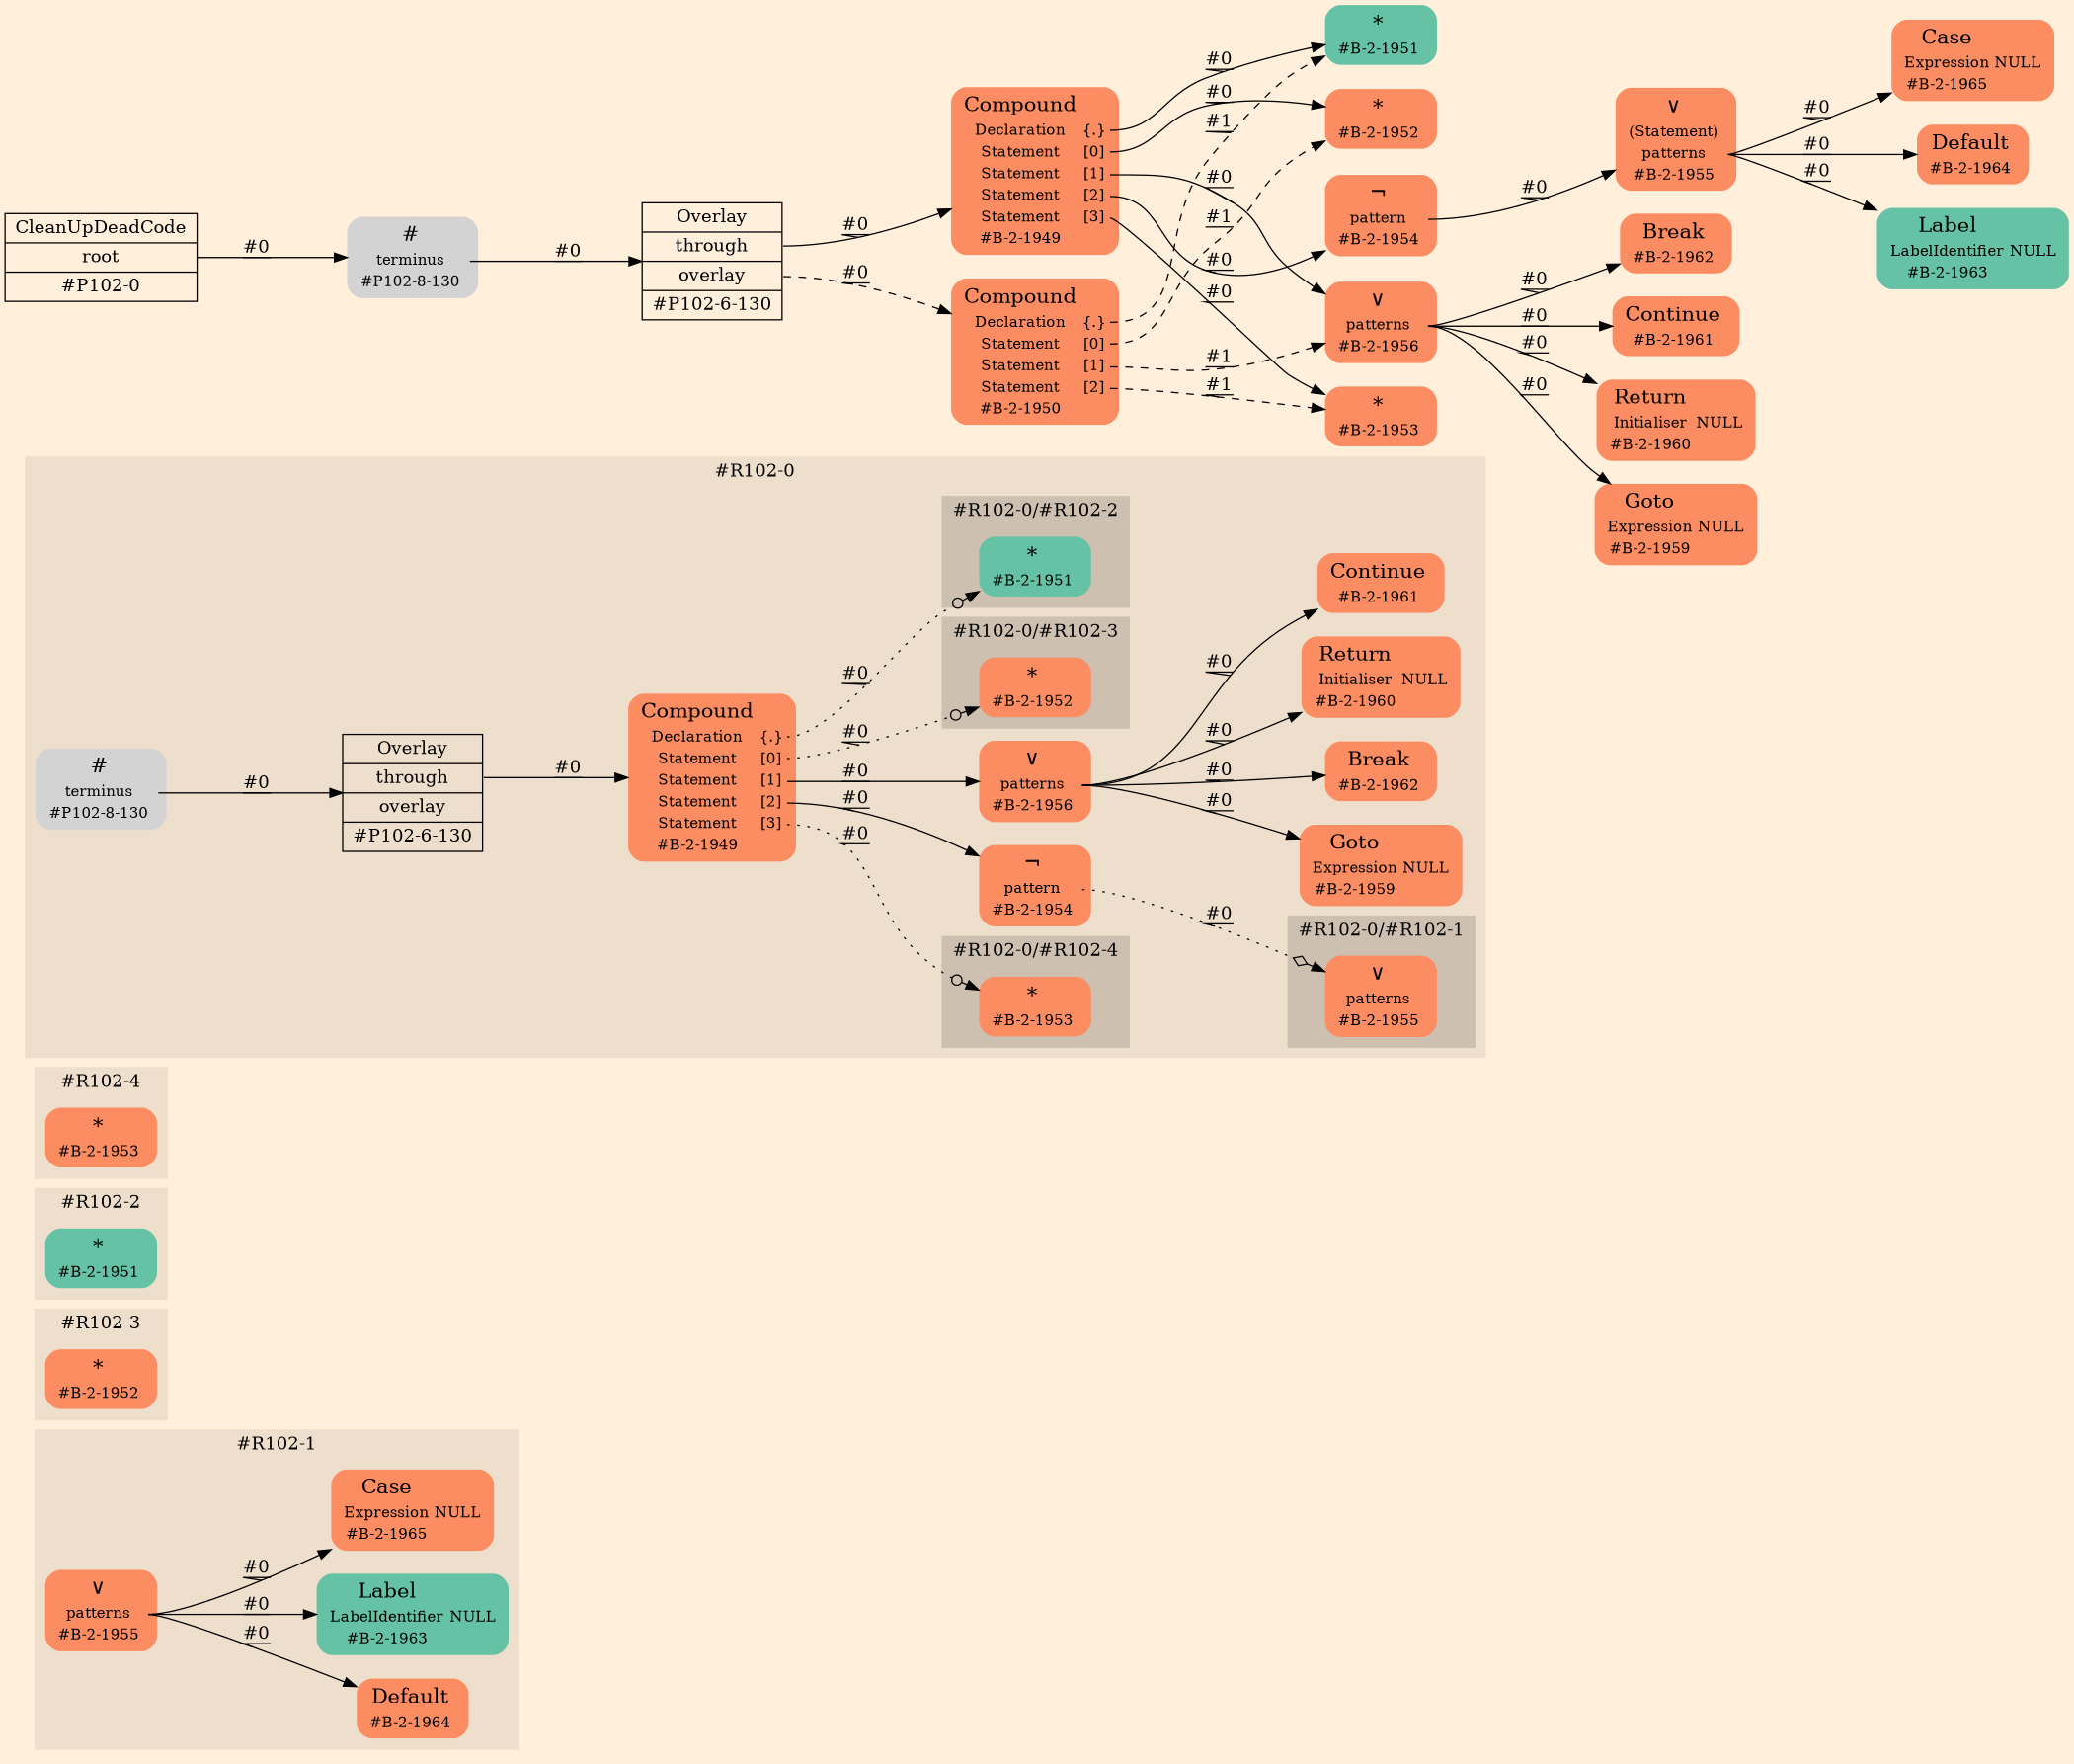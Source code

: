 digraph Inferno {
graph [
    rankdir = "LR"
    ranksep = 1.0
    size = "14,20"
    bgcolor = antiquewhite1
    color = black
    fontcolor = black
];
node [
];
// -------------------- figure #R102-1 --------------------
subgraph "cluster#R102-1" {
    label = "#R102-1"
    style = "filled"
    color = antiquewhite2
    "#R102-1/#B-2-1965" [
        shape = "plaintext"
        fillcolor = "/set28/2"
        label = <<TABLE BORDER="0" CELLBORDER="0" CELLSPACING="0">
         <TR><TD><FONT POINT-SIZE="16.0">Case</FONT></TD><TD></TD></TR>
         <TR><TD>Expression</TD><TD PORT="port0">NULL</TD></TR>
         <TR><TD>#B-2-1965</TD><TD PORT="port1"></TD></TR>
        </TABLE>>
        style = "rounded,filled"
        fontsize = "12"
    ];
    
    "#R102-1/#B-2-1964" [
        shape = "plaintext"
        fillcolor = "/set28/2"
        label = <<TABLE BORDER="0" CELLBORDER="0" CELLSPACING="0">
         <TR><TD><FONT POINT-SIZE="16.0">Default</FONT></TD><TD></TD></TR>
         <TR><TD>#B-2-1964</TD><TD PORT="port0"></TD></TR>
        </TABLE>>
        style = "rounded,filled"
        fontsize = "12"
    ];
    
    "#R102-1/#B-2-1963" [
        shape = "plaintext"
        fillcolor = "/set28/1"
        label = <<TABLE BORDER="0" CELLBORDER="0" CELLSPACING="0">
         <TR><TD><FONT POINT-SIZE="16.0">Label</FONT></TD><TD></TD></TR>
         <TR><TD>LabelIdentifier</TD><TD PORT="port0">NULL</TD></TR>
         <TR><TD>#B-2-1963</TD><TD PORT="port1"></TD></TR>
        </TABLE>>
        style = "rounded,filled"
        fontsize = "12"
    ];
    
    "#R102-1/#B-2-1955" [
        shape = "plaintext"
        fillcolor = "/set28/2"
        label = <<TABLE BORDER="0" CELLBORDER="0" CELLSPACING="0">
         <TR><TD><FONT POINT-SIZE="16.0">∨</FONT></TD><TD></TD></TR>
         <TR><TD>patterns</TD><TD PORT="port0"></TD></TR>
         <TR><TD>#B-2-1955</TD><TD PORT="port1"></TD></TR>
        </TABLE>>
        style = "rounded,filled"
        fontsize = "12"
    ];
    
}


// -------------------- figure #R102-3 --------------------
subgraph "cluster#R102-3" {
    label = "#R102-3"
    style = "filled"
    color = antiquewhite2
    "#R102-3/#B-2-1952" [
        shape = "plaintext"
        fillcolor = "/set28/2"
        label = <<TABLE BORDER="0" CELLBORDER="0" CELLSPACING="0">
         <TR><TD><FONT POINT-SIZE="16.0">*</FONT></TD><TD></TD></TR>
         <TR><TD>#B-2-1952</TD><TD PORT="port0"></TD></TR>
        </TABLE>>
        style = "rounded,filled"
        fontsize = "12"
    ];
    
}


// -------------------- figure #R102-2 --------------------
subgraph "cluster#R102-2" {
    label = "#R102-2"
    style = "filled"
    color = antiquewhite2
    "#R102-2/#B-2-1951" [
        shape = "plaintext"
        fillcolor = "/set28/1"
        label = <<TABLE BORDER="0" CELLBORDER="0" CELLSPACING="0">
         <TR><TD><FONT POINT-SIZE="16.0">*</FONT></TD><TD></TD></TR>
         <TR><TD>#B-2-1951</TD><TD PORT="port0"></TD></TR>
        </TABLE>>
        style = "rounded,filled"
        fontsize = "12"
    ];
    
}


// -------------------- figure #R102-4 --------------------
subgraph "cluster#R102-4" {
    label = "#R102-4"
    style = "filled"
    color = antiquewhite2
    "#R102-4/#B-2-1953" [
        shape = "plaintext"
        fillcolor = "/set28/2"
        label = <<TABLE BORDER="0" CELLBORDER="0" CELLSPACING="0">
         <TR><TD><FONT POINT-SIZE="16.0">*</FONT></TD><TD></TD></TR>
         <TR><TD>#B-2-1953</TD><TD PORT="port0"></TD></TR>
        </TABLE>>
        style = "rounded,filled"
        fontsize = "12"
    ];
    
}


// -------------------- figure #R102-0 --------------------
subgraph "cluster#R102-0" {
    label = "#R102-0"
    style = "filled"
    color = antiquewhite2
    "#R102-0/#B-2-1956" [
        shape = "plaintext"
        fillcolor = "/set28/2"
        label = <<TABLE BORDER="0" CELLBORDER="0" CELLSPACING="0">
         <TR><TD><FONT POINT-SIZE="16.0">∨</FONT></TD><TD></TD></TR>
         <TR><TD>patterns</TD><TD PORT="port0"></TD></TR>
         <TR><TD>#B-2-1956</TD><TD PORT="port1"></TD></TR>
        </TABLE>>
        style = "rounded,filled"
        fontsize = "12"
    ];
    
    "#R102-0/#B-2-1949" [
        shape = "plaintext"
        fillcolor = "/set28/2"
        label = <<TABLE BORDER="0" CELLBORDER="0" CELLSPACING="0">
         <TR><TD><FONT POINT-SIZE="16.0">Compound</FONT></TD><TD></TD></TR>
         <TR><TD>Declaration</TD><TD PORT="port0">{.}</TD></TR>
         <TR><TD>Statement</TD><TD PORT="port1">[0]</TD></TR>
         <TR><TD>Statement</TD><TD PORT="port2">[1]</TD></TR>
         <TR><TD>Statement</TD><TD PORT="port3">[2]</TD></TR>
         <TR><TD>Statement</TD><TD PORT="port4">[3]</TD></TR>
         <TR><TD>#B-2-1949</TD><TD PORT="port5"></TD></TR>
        </TABLE>>
        style = "rounded,filled"
        fontsize = "12"
    ];
    
    "#R102-0/#B-2-1962" [
        shape = "plaintext"
        fillcolor = "/set28/2"
        label = <<TABLE BORDER="0" CELLBORDER="0" CELLSPACING="0">
         <TR><TD><FONT POINT-SIZE="16.0">Break</FONT></TD><TD></TD></TR>
         <TR><TD>#B-2-1962</TD><TD PORT="port0"></TD></TR>
        </TABLE>>
        style = "rounded,filled"
        fontsize = "12"
    ];
    
    "#R102-0/#P102-8-130" [
        shape = "plaintext"
        label = <<TABLE BORDER="0" CELLBORDER="0" CELLSPACING="0">
         <TR><TD><FONT POINT-SIZE="16.0">#</FONT></TD><TD></TD></TR>
         <TR><TD>terminus</TD><TD PORT="port0"></TD></TR>
         <TR><TD>#P102-8-130</TD><TD PORT="port1"></TD></TR>
        </TABLE>>
        style = "rounded,filled"
        fontsize = "12"
    ];
    
    "#R102-0/#B-2-1960" [
        shape = "plaintext"
        fillcolor = "/set28/2"
        label = <<TABLE BORDER="0" CELLBORDER="0" CELLSPACING="0">
         <TR><TD><FONT POINT-SIZE="16.0">Return</FONT></TD><TD></TD></TR>
         <TR><TD>Initialiser</TD><TD PORT="port0">NULL</TD></TR>
         <TR><TD>#B-2-1960</TD><TD PORT="port1"></TD></TR>
        </TABLE>>
        style = "rounded,filled"
        fontsize = "12"
    ];
    
    "#R102-0/#B-2-1954" [
        shape = "plaintext"
        fillcolor = "/set28/2"
        label = <<TABLE BORDER="0" CELLBORDER="0" CELLSPACING="0">
         <TR><TD><FONT POINT-SIZE="16.0">¬</FONT></TD><TD></TD></TR>
         <TR><TD>pattern</TD><TD PORT="port0"></TD></TR>
         <TR><TD>#B-2-1954</TD><TD PORT="port1"></TD></TR>
        </TABLE>>
        style = "rounded,filled"
        fontsize = "12"
    ];
    
    "#R102-0/#B-2-1961" [
        shape = "plaintext"
        fillcolor = "/set28/2"
        label = <<TABLE BORDER="0" CELLBORDER="0" CELLSPACING="0">
         <TR><TD><FONT POINT-SIZE="16.0">Continue</FONT></TD><TD></TD></TR>
         <TR><TD>#B-2-1961</TD><TD PORT="port0"></TD></TR>
        </TABLE>>
        style = "rounded,filled"
        fontsize = "12"
    ];
    
    "#R102-0/#P102-6-130" [
        shape = "record"
        fillcolor = antiquewhite2
        label = "<fixed> Overlay | <port0> through | <port1> overlay | <port2> #P102-6-130"
        style = "filled"
        fontsize = "14"
        color = black
        fontcolor = black
    ];
    
    "#R102-0/#B-2-1959" [
        shape = "plaintext"
        fillcolor = "/set28/2"
        label = <<TABLE BORDER="0" CELLBORDER="0" CELLSPACING="0">
         <TR><TD><FONT POINT-SIZE="16.0">Goto</FONT></TD><TD></TD></TR>
         <TR><TD>Expression</TD><TD PORT="port0">NULL</TD></TR>
         <TR><TD>#B-2-1959</TD><TD PORT="port1"></TD></TR>
        </TABLE>>
        style = "rounded,filled"
        fontsize = "12"
    ];
    
    subgraph "cluster#R102-0/#R102-4" {
        label = "#R102-0/#R102-4"
        style = "filled"
        color = antiquewhite3
        "#R102-0/#0/#B-2-1953" [
            shape = "plaintext"
            fillcolor = "/set28/2"
            label = <<TABLE BORDER="0" CELLBORDER="0" CELLSPACING="0">
             <TR><TD><FONT POINT-SIZE="16.0">*</FONT></TD><TD></TD></TR>
             <TR><TD>#B-2-1953</TD><TD PORT="port0"></TD></TR>
            </TABLE>>
            style = "rounded,filled"
            fontsize = "12"
        ];
        
    }
    
    subgraph "cluster#R102-0/#R102-2" {
        label = "#R102-0/#R102-2"
        style = "filled"
        color = antiquewhite3
        "#R102-0/#0/#B-2-1951" [
            shape = "plaintext"
            fillcolor = "/set28/1"
            label = <<TABLE BORDER="0" CELLBORDER="0" CELLSPACING="0">
             <TR><TD><FONT POINT-SIZE="16.0">*</FONT></TD><TD></TD></TR>
             <TR><TD>#B-2-1951</TD><TD PORT="port0"></TD></TR>
            </TABLE>>
            style = "rounded,filled"
            fontsize = "12"
        ];
        
    }
    
    subgraph "cluster#R102-0/#R102-3" {
        label = "#R102-0/#R102-3"
        style = "filled"
        color = antiquewhite3
        "#R102-0/#0/#B-2-1952" [
            shape = "plaintext"
            fillcolor = "/set28/2"
            label = <<TABLE BORDER="0" CELLBORDER="0" CELLSPACING="0">
             <TR><TD><FONT POINT-SIZE="16.0">*</FONT></TD><TD></TD></TR>
             <TR><TD>#B-2-1952</TD><TD PORT="port0"></TD></TR>
            </TABLE>>
            style = "rounded,filled"
            fontsize = "12"
        ];
        
    }
    
    subgraph "cluster#R102-0/#R102-1" {
        label = "#R102-0/#R102-1"
        style = "filled"
        color = antiquewhite3
        "#R102-0/#0/#B-2-1955" [
            shape = "plaintext"
            fillcolor = "/set28/2"
            label = <<TABLE BORDER="0" CELLBORDER="0" CELLSPACING="0">
             <TR><TD><FONT POINT-SIZE="16.0">∨</FONT></TD><TD></TD></TR>
             <TR><TD>patterns</TD><TD PORT="port0"></TD></TR>
             <TR><TD>#B-2-1955</TD><TD PORT="port1"></TD></TR>
            </TABLE>>
            style = "rounded,filled"
            fontsize = "12"
        ];
        
    }
    
}


// -------------------- transformation figure --------------------
"CR#P102-0" [
    shape = "record"
    fillcolor = antiquewhite1
    label = "<fixed> CleanUpDeadCode | <port0> root | <port1> #P102-0"
    style = "filled"
    fontsize = "14"
    color = black
    fontcolor = black
];

"#P102-8-130" [
    shape = "plaintext"
    label = <<TABLE BORDER="0" CELLBORDER="0" CELLSPACING="0">
     <TR><TD><FONT POINT-SIZE="16.0">#</FONT></TD><TD></TD></TR>
     <TR><TD>terminus</TD><TD PORT="port0"></TD></TR>
     <TR><TD>#P102-8-130</TD><TD PORT="port1"></TD></TR>
    </TABLE>>
    style = "rounded,filled"
    fontsize = "12"
];

"#P102-6-130" [
    shape = "record"
    fillcolor = antiquewhite1
    label = "<fixed> Overlay | <port0> through | <port1> overlay | <port2> #P102-6-130"
    style = "filled"
    fontsize = "14"
    color = black
    fontcolor = black
];

"#B-2-1949" [
    shape = "plaintext"
    fillcolor = "/set28/2"
    label = <<TABLE BORDER="0" CELLBORDER="0" CELLSPACING="0">
     <TR><TD><FONT POINT-SIZE="16.0">Compound</FONT></TD><TD></TD></TR>
     <TR><TD>Declaration</TD><TD PORT="port0">{.}</TD></TR>
     <TR><TD>Statement</TD><TD PORT="port1">[0]</TD></TR>
     <TR><TD>Statement</TD><TD PORT="port2">[1]</TD></TR>
     <TR><TD>Statement</TD><TD PORT="port3">[2]</TD></TR>
     <TR><TD>Statement</TD><TD PORT="port4">[3]</TD></TR>
     <TR><TD>#B-2-1949</TD><TD PORT="port5"></TD></TR>
    </TABLE>>
    style = "rounded,filled"
    fontsize = "12"
];

"#B-2-1951" [
    shape = "plaintext"
    fillcolor = "/set28/1"
    label = <<TABLE BORDER="0" CELLBORDER="0" CELLSPACING="0">
     <TR><TD><FONT POINT-SIZE="16.0">*</FONT></TD><TD></TD></TR>
     <TR><TD>#B-2-1951</TD><TD PORT="port0"></TD></TR>
    </TABLE>>
    style = "rounded,filled"
    fontsize = "12"
];

"#B-2-1952" [
    shape = "plaintext"
    fillcolor = "/set28/2"
    label = <<TABLE BORDER="0" CELLBORDER="0" CELLSPACING="0">
     <TR><TD><FONT POINT-SIZE="16.0">*</FONT></TD><TD></TD></TR>
     <TR><TD>#B-2-1952</TD><TD PORT="port0"></TD></TR>
    </TABLE>>
    style = "rounded,filled"
    fontsize = "12"
];

"#B-2-1956" [
    shape = "plaintext"
    fillcolor = "/set28/2"
    label = <<TABLE BORDER="0" CELLBORDER="0" CELLSPACING="0">
     <TR><TD><FONT POINT-SIZE="16.0">∨</FONT></TD><TD></TD></TR>
     <TR><TD>patterns</TD><TD PORT="port0"></TD></TR>
     <TR><TD>#B-2-1956</TD><TD PORT="port1"></TD></TR>
    </TABLE>>
    style = "rounded,filled"
    fontsize = "12"
];

"#B-2-1962" [
    shape = "plaintext"
    fillcolor = "/set28/2"
    label = <<TABLE BORDER="0" CELLBORDER="0" CELLSPACING="0">
     <TR><TD><FONT POINT-SIZE="16.0">Break</FONT></TD><TD></TD></TR>
     <TR><TD>#B-2-1962</TD><TD PORT="port0"></TD></TR>
    </TABLE>>
    style = "rounded,filled"
    fontsize = "12"
];

"#B-2-1961" [
    shape = "plaintext"
    fillcolor = "/set28/2"
    label = <<TABLE BORDER="0" CELLBORDER="0" CELLSPACING="0">
     <TR><TD><FONT POINT-SIZE="16.0">Continue</FONT></TD><TD></TD></TR>
     <TR><TD>#B-2-1961</TD><TD PORT="port0"></TD></TR>
    </TABLE>>
    style = "rounded,filled"
    fontsize = "12"
];

"#B-2-1960" [
    shape = "plaintext"
    fillcolor = "/set28/2"
    label = <<TABLE BORDER="0" CELLBORDER="0" CELLSPACING="0">
     <TR><TD><FONT POINT-SIZE="16.0">Return</FONT></TD><TD></TD></TR>
     <TR><TD>Initialiser</TD><TD PORT="port0">NULL</TD></TR>
     <TR><TD>#B-2-1960</TD><TD PORT="port1"></TD></TR>
    </TABLE>>
    style = "rounded,filled"
    fontsize = "12"
];

"#B-2-1959" [
    shape = "plaintext"
    fillcolor = "/set28/2"
    label = <<TABLE BORDER="0" CELLBORDER="0" CELLSPACING="0">
     <TR><TD><FONT POINT-SIZE="16.0">Goto</FONT></TD><TD></TD></TR>
     <TR><TD>Expression</TD><TD PORT="port0">NULL</TD></TR>
     <TR><TD>#B-2-1959</TD><TD PORT="port1"></TD></TR>
    </TABLE>>
    style = "rounded,filled"
    fontsize = "12"
];

"#B-2-1954" [
    shape = "plaintext"
    fillcolor = "/set28/2"
    label = <<TABLE BORDER="0" CELLBORDER="0" CELLSPACING="0">
     <TR><TD><FONT POINT-SIZE="16.0">¬</FONT></TD><TD></TD></TR>
     <TR><TD>pattern</TD><TD PORT="port0"></TD></TR>
     <TR><TD>#B-2-1954</TD><TD PORT="port1"></TD></TR>
    </TABLE>>
    style = "rounded,filled"
    fontsize = "12"
];

"#B-2-1955" [
    shape = "plaintext"
    fillcolor = "/set28/2"
    label = <<TABLE BORDER="0" CELLBORDER="0" CELLSPACING="0">
     <TR><TD><FONT POINT-SIZE="16.0">∨</FONT></TD><TD></TD></TR>
     <TR><TD>(Statement)</TD><TD PORT="port0"></TD></TR>
     <TR><TD>patterns</TD><TD PORT="port1"></TD></TR>
     <TR><TD>#B-2-1955</TD><TD PORT="port2"></TD></TR>
    </TABLE>>
    style = "rounded,filled"
    fontsize = "12"
];

"#B-2-1965" [
    shape = "plaintext"
    fillcolor = "/set28/2"
    label = <<TABLE BORDER="0" CELLBORDER="0" CELLSPACING="0">
     <TR><TD><FONT POINT-SIZE="16.0">Case</FONT></TD><TD></TD></TR>
     <TR><TD>Expression</TD><TD PORT="port0">NULL</TD></TR>
     <TR><TD>#B-2-1965</TD><TD PORT="port1"></TD></TR>
    </TABLE>>
    style = "rounded,filled"
    fontsize = "12"
];

"#B-2-1964" [
    shape = "plaintext"
    fillcolor = "/set28/2"
    label = <<TABLE BORDER="0" CELLBORDER="0" CELLSPACING="0">
     <TR><TD><FONT POINT-SIZE="16.0">Default</FONT></TD><TD></TD></TR>
     <TR><TD>#B-2-1964</TD><TD PORT="port0"></TD></TR>
    </TABLE>>
    style = "rounded,filled"
    fontsize = "12"
];

"#B-2-1963" [
    shape = "plaintext"
    fillcolor = "/set28/1"
    label = <<TABLE BORDER="0" CELLBORDER="0" CELLSPACING="0">
     <TR><TD><FONT POINT-SIZE="16.0">Label</FONT></TD><TD></TD></TR>
     <TR><TD>LabelIdentifier</TD><TD PORT="port0">NULL</TD></TR>
     <TR><TD>#B-2-1963</TD><TD PORT="port1"></TD></TR>
    </TABLE>>
    style = "rounded,filled"
    fontsize = "12"
];

"#B-2-1953" [
    shape = "plaintext"
    fillcolor = "/set28/2"
    label = <<TABLE BORDER="0" CELLBORDER="0" CELLSPACING="0">
     <TR><TD><FONT POINT-SIZE="16.0">*</FONT></TD><TD></TD></TR>
     <TR><TD>#B-2-1953</TD><TD PORT="port0"></TD></TR>
    </TABLE>>
    style = "rounded,filled"
    fontsize = "12"
];

"#B-2-1950" [
    shape = "plaintext"
    fillcolor = "/set28/2"
    label = <<TABLE BORDER="0" CELLBORDER="0" CELLSPACING="0">
     <TR><TD><FONT POINT-SIZE="16.0">Compound</FONT></TD><TD></TD></TR>
     <TR><TD>Declaration</TD><TD PORT="port0">{.}</TD></TR>
     <TR><TD>Statement</TD><TD PORT="port1">[0]</TD></TR>
     <TR><TD>Statement</TD><TD PORT="port2">[1]</TD></TR>
     <TR><TD>Statement</TD><TD PORT="port3">[2]</TD></TR>
     <TR><TD>#B-2-1950</TD><TD PORT="port4"></TD></TR>
    </TABLE>>
    style = "rounded,filled"
    fontsize = "12"
];



// -------------------- links --------------------
// links for block CR#P102-0
"CR#P102-0":port0 -> "#P102-8-130" [
    style="solid"
    label = "#0"
    decorate = true
    color = black
    fontcolor = black
];

// links for block #P102-8-130
"#P102-8-130":port0 -> "#P102-6-130" [
    style="solid"
    label = "#0"
    decorate = true
    color = black
    fontcolor = black
];

// links for block #P102-6-130
"#P102-6-130":port0 -> "#B-2-1949" [
    style="solid"
    label = "#0"
    decorate = true
    color = black
    fontcolor = black
];

"#P102-6-130":port1 -> "#B-2-1950" [
    style="dashed"
    label = "#0"
    decorate = true
    color = black
    fontcolor = black
];

// links for block #B-2-1949
"#B-2-1949":port0 -> "#B-2-1951" [
    style="solid"
    label = "#0"
    decorate = true
    color = black
    fontcolor = black
];

"#B-2-1949":port1 -> "#B-2-1952" [
    style="solid"
    label = "#0"
    decorate = true
    color = black
    fontcolor = black
];

"#B-2-1949":port2 -> "#B-2-1956" [
    style="solid"
    label = "#0"
    decorate = true
    color = black
    fontcolor = black
];

"#B-2-1949":port3 -> "#B-2-1954" [
    style="solid"
    label = "#0"
    decorate = true
    color = black
    fontcolor = black
];

"#B-2-1949":port4 -> "#B-2-1953" [
    style="solid"
    label = "#0"
    decorate = true
    color = black
    fontcolor = black
];

// links for block #B-2-1951
// links for block #B-2-1952
// links for block #B-2-1956
"#B-2-1956":port0 -> "#B-2-1962" [
    style="solid"
    label = "#0"
    decorate = true
    color = black
    fontcolor = black
];

"#B-2-1956":port0 -> "#B-2-1961" [
    style="solid"
    label = "#0"
    decorate = true
    color = black
    fontcolor = black
];

"#B-2-1956":port0 -> "#B-2-1960" [
    style="solid"
    label = "#0"
    decorate = true
    color = black
    fontcolor = black
];

"#B-2-1956":port0 -> "#B-2-1959" [
    style="solid"
    label = "#0"
    decorate = true
    color = black
    fontcolor = black
];

// links for block #B-2-1962
// links for block #B-2-1961
// links for block #B-2-1960
// links for block #B-2-1959
// links for block #B-2-1954
"#B-2-1954":port0 -> "#B-2-1955" [
    style="solid"
    label = "#0"
    decorate = true
    color = black
    fontcolor = black
];

// links for block #B-2-1955
"#B-2-1955":port1 -> "#B-2-1965" [
    style="solid"
    label = "#0"
    decorate = true
    color = black
    fontcolor = black
];

"#B-2-1955":port1 -> "#B-2-1964" [
    style="solid"
    label = "#0"
    decorate = true
    color = black
    fontcolor = black
];

"#B-2-1955":port1 -> "#B-2-1963" [
    style="solid"
    label = "#0"
    decorate = true
    color = black
    fontcolor = black
];

// links for block #B-2-1965
// links for block #B-2-1964
// links for block #B-2-1963
// links for block #B-2-1953
// links for block #B-2-1950
"#B-2-1950":port0 -> "#B-2-1951" [
    style="dashed"
    label = "#1"
    decorate = true
    color = black
    fontcolor = black
];

"#B-2-1950":port1 -> "#B-2-1952" [
    style="dashed"
    label = "#1"
    decorate = true
    color = black
    fontcolor = black
];

"#B-2-1950":port2 -> "#B-2-1956" [
    style="dashed"
    label = "#1"
    decorate = true
    color = black
    fontcolor = black
];

"#B-2-1950":port3 -> "#B-2-1953" [
    style="dashed"
    label = "#1"
    decorate = true
    color = black
    fontcolor = black
];

// links for block #R102-0/#B-2-1956
"#R102-0/#B-2-1956":port0 -> "#R102-0/#B-2-1962" [
    style="solid"
    label = "#0"
    decorate = true
    color = black
    fontcolor = black
];

"#R102-0/#B-2-1956":port0 -> "#R102-0/#B-2-1961" [
    style="solid"
    label = "#0"
    decorate = true
    color = black
    fontcolor = black
];

"#R102-0/#B-2-1956":port0 -> "#R102-0/#B-2-1960" [
    style="solid"
    label = "#0"
    decorate = true
    color = black
    fontcolor = black
];

"#R102-0/#B-2-1956":port0 -> "#R102-0/#B-2-1959" [
    style="solid"
    label = "#0"
    decorate = true
    color = black
    fontcolor = black
];

// links for block #R102-0/#B-2-1949
"#R102-0/#B-2-1949":port0 -> "#R102-0/#0/#B-2-1951" [
    style="dotted"
    arrowhead="normalnoneodot"
    label = "#0"
    decorate = true
    color = black
    fontcolor = black
];

"#R102-0/#B-2-1949":port1 -> "#R102-0/#0/#B-2-1952" [
    style="dotted"
    arrowhead="normalnoneodot"
    label = "#0"
    decorate = true
    color = black
    fontcolor = black
];

"#R102-0/#B-2-1949":port2 -> "#R102-0/#B-2-1956" [
    style="solid"
    label = "#0"
    decorate = true
    color = black
    fontcolor = black
];

"#R102-0/#B-2-1949":port3 -> "#R102-0/#B-2-1954" [
    style="solid"
    label = "#0"
    decorate = true
    color = black
    fontcolor = black
];

"#R102-0/#B-2-1949":port4 -> "#R102-0/#0/#B-2-1953" [
    style="dotted"
    arrowhead="normalnoneodot"
    label = "#0"
    decorate = true
    color = black
    fontcolor = black
];

// links for block #R102-0/#B-2-1962
// links for block #R102-0/#P102-8-130
"#R102-0/#P102-8-130":port0 -> "#R102-0/#P102-6-130" [
    style="solid"
    label = "#0"
    decorate = true
    color = black
    fontcolor = black
];

// links for block #R102-0/#B-2-1960
// links for block #R102-0/#B-2-1954
"#R102-0/#B-2-1954":port0 -> "#R102-0/#0/#B-2-1955" [
    style="dotted"
    arrowhead="normalnoneodiamond"
    label = "#0"
    decorate = true
    color = black
    fontcolor = black
];

// links for block #R102-0/#B-2-1961
// links for block #R102-0/#P102-6-130
"#R102-0/#P102-6-130":port0 -> "#R102-0/#B-2-1949" [
    style="solid"
    label = "#0"
    decorate = true
    color = black
    fontcolor = black
];

// links for block #R102-0/#B-2-1959
// links for block #R102-0/#0/#B-2-1953
// links for block #R102-0/#0/#B-2-1951
// links for block #R102-0/#0/#B-2-1952
// links for block #R102-0/#0/#B-2-1955
// links for block #R102-4/#B-2-1953
// links for block #R102-2/#B-2-1951
// links for block #R102-3/#B-2-1952
// links for block #R102-1/#B-2-1965
// links for block #R102-1/#B-2-1964
// links for block #R102-1/#B-2-1963
// links for block #R102-1/#B-2-1955
"#R102-1/#B-2-1955":port0 -> "#R102-1/#B-2-1965" [
    style="solid"
    label = "#0"
    decorate = true
    color = black
    fontcolor = black
];

"#R102-1/#B-2-1955":port0 -> "#R102-1/#B-2-1964" [
    style="solid"
    label = "#0"
    decorate = true
    color = black
    fontcolor = black
];

"#R102-1/#B-2-1955":port0 -> "#R102-1/#B-2-1963" [
    style="solid"
    label = "#0"
    decorate = true
    color = black
    fontcolor = black
];

}
